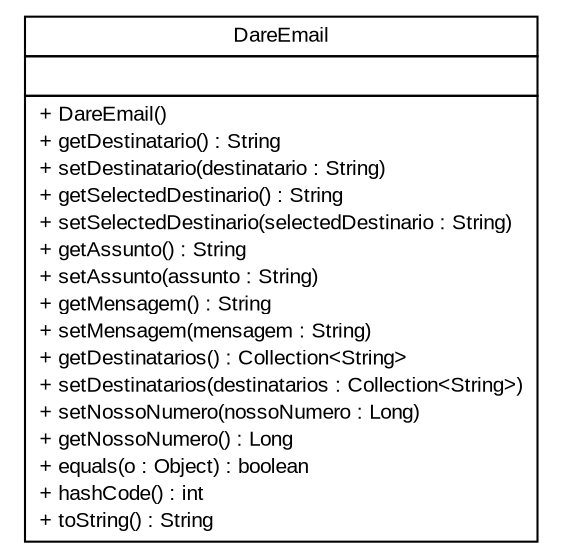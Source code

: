 #!/usr/local/bin/dot
#
# Class diagram 
# Generated by UMLGraph version R5_6 (http://www.umlgraph.org/)
#

digraph G {
	edge [fontname="arial",fontsize=10,labelfontname="arial",labelfontsize=10];
	node [fontname="arial",fontsize=10,shape=plaintext];
	nodesep=0.25;
	ranksep=0.5;
	// br.gov.to.sefaz.arr.dare.service.domain.DareEmail
	c2335 [label=<<table title="br.gov.to.sefaz.arr.dare.service.domain.DareEmail" border="0" cellborder="1" cellspacing="0" cellpadding="2" port="p" href="./DareEmail.html">
		<tr><td><table border="0" cellspacing="0" cellpadding="1">
<tr><td align="center" balign="center"> DareEmail </td></tr>
		</table></td></tr>
		<tr><td><table border="0" cellspacing="0" cellpadding="1">
<tr><td align="left" balign="left">  </td></tr>
		</table></td></tr>
		<tr><td><table border="0" cellspacing="0" cellpadding="1">
<tr><td align="left" balign="left"> + DareEmail() </td></tr>
<tr><td align="left" balign="left"> + getDestinatario() : String </td></tr>
<tr><td align="left" balign="left"> + setDestinatario(destinatario : String) </td></tr>
<tr><td align="left" balign="left"> + getSelectedDestinario() : String </td></tr>
<tr><td align="left" balign="left"> + setSelectedDestinario(selectedDestinario : String) </td></tr>
<tr><td align="left" balign="left"> + getAssunto() : String </td></tr>
<tr><td align="left" balign="left"> + setAssunto(assunto : String) </td></tr>
<tr><td align="left" balign="left"> + getMensagem() : String </td></tr>
<tr><td align="left" balign="left"> + setMensagem(mensagem : String) </td></tr>
<tr><td align="left" balign="left"> + getDestinatarios() : Collection&lt;String&gt; </td></tr>
<tr><td align="left" balign="left"> + setDestinatarios(destinatarios : Collection&lt;String&gt;) </td></tr>
<tr><td align="left" balign="left"> + setNossoNumero(nossoNumero : Long) </td></tr>
<tr><td align="left" balign="left"> + getNossoNumero() : Long </td></tr>
<tr><td align="left" balign="left"> + equals(o : Object) : boolean </td></tr>
<tr><td align="left" balign="left"> + hashCode() : int </td></tr>
<tr><td align="left" balign="left"> + toString() : String </td></tr>
		</table></td></tr>
		</table>>, URL="./DareEmail.html", fontname="arial", fontcolor="black", fontsize=10.0];
}

